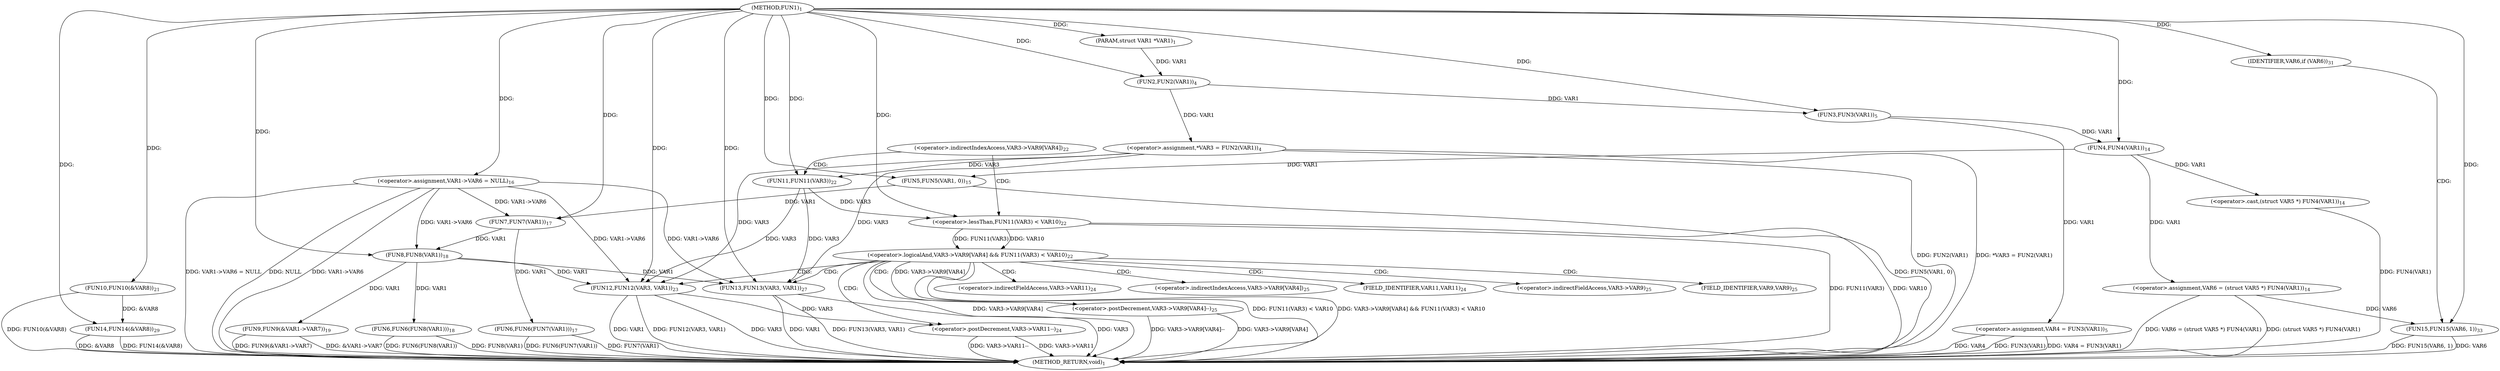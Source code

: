 digraph "FUN1" {  
"8" [label = <(METHOD,FUN1)<SUB>1</SUB>> ]
"89" [label = <(METHOD_RETURN,void)<SUB>1</SUB>> ]
"9" [label = <(PARAM,struct VAR1 *VAR1)<SUB>1</SUB>> ]
"12" [label = <(&lt;operator&gt;.assignment,*VAR3 = FUN2(VAR1))<SUB>4</SUB>> ]
"17" [label = <(&lt;operator&gt;.assignment,VAR4 = FUN3(VAR1))<SUB>5</SUB>> ]
"22" [label = <(&lt;operator&gt;.assignment,VAR6 = (struct VAR5 *) FUN4(VAR1))<SUB>14</SUB>> ]
"28" [label = <(FUN5,FUN5(VAR1, 0))<SUB>15</SUB>> ]
"31" [label = <(&lt;operator&gt;.assignment,VAR1-&gt;VAR6 = NULL)<SUB>16</SUB>> ]
"36" [label = <(FUN6,FUN6(FUN7(VAR1)))<SUB>17</SUB>> ]
"39" [label = <(FUN6,FUN6(FUN8(VAR1)))<SUB>18</SUB>> ]
"42" [label = <(FUN9,FUN9(&amp;VAR1-&gt;VAR7))<SUB>19</SUB>> ]
"47" [label = <(FUN10,FUN10(&amp;VAR8))<SUB>21</SUB>> ]
"80" [label = <(FUN14,FUN14(&amp;VAR8))<SUB>29</SUB>> ]
"51" [label = <(&lt;operator&gt;.logicalAnd,VAR3-&gt;VAR9[VAR4] &amp;&amp; FUN11(VAR3) &lt; VAR10)<SUB>22</SUB>> ]
"84" [label = <(IDENTIFIER,VAR6,if (VAR6))<SUB>31</SUB>> ]
"14" [label = <(FUN2,FUN2(VAR1))<SUB>4</SUB>> ]
"19" [label = <(FUN3,FUN3(VAR1))<SUB>5</SUB>> ]
"24" [label = <(&lt;operator&gt;.cast,(struct VAR5 *) FUN4(VAR1))<SUB>14</SUB>> ]
"37" [label = <(FUN7,FUN7(VAR1))<SUB>17</SUB>> ]
"40" [label = <(FUN8,FUN8(VAR1))<SUB>18</SUB>> ]
"62" [label = <(FUN12,FUN12(VAR3, VAR1))<SUB>23</SUB>> ]
"65" [label = <(&lt;operator&gt;.postDecrement,VAR3-&gt;VAR11--)<SUB>24</SUB>> ]
"69" [label = <(&lt;operator&gt;.postDecrement,VAR3-&gt;VAR9[VAR4]--)<SUB>25</SUB>> ]
"86" [label = <(FUN15,FUN15(VAR6, 1))<SUB>33</SUB>> ]
"26" [label = <(FUN4,FUN4(VAR1))<SUB>14</SUB>> ]
"57" [label = <(&lt;operator&gt;.lessThan,FUN11(VAR3) &lt; VAR10)<SUB>22</SUB>> ]
"77" [label = <(FUN13,FUN13(VAR3, VAR1))<SUB>27</SUB>> ]
"58" [label = <(FUN11,FUN11(VAR3))<SUB>22</SUB>> ]
"52" [label = <(&lt;operator&gt;.indirectIndexAccess,VAR3-&gt;VAR9[VAR4])<SUB>22</SUB>> ]
"66" [label = <(&lt;operator&gt;.indirectFieldAccess,VAR3-&gt;VAR11)<SUB>24</SUB>> ]
"70" [label = <(&lt;operator&gt;.indirectIndexAccess,VAR3-&gt;VAR9[VAR4])<SUB>25</SUB>> ]
"68" [label = <(FIELD_IDENTIFIER,VAR11,VAR11)<SUB>24</SUB>> ]
"71" [label = <(&lt;operator&gt;.indirectFieldAccess,VAR3-&gt;VAR9)<SUB>25</SUB>> ]
"73" [label = <(FIELD_IDENTIFIER,VAR9,VAR9)<SUB>25</SUB>> ]
  "12" -> "89"  [ label = "DDG: FUN2(VAR1)"] 
  "12" -> "89"  [ label = "DDG: *VAR3 = FUN2(VAR1)"] 
  "17" -> "89"  [ label = "DDG: VAR4"] 
  "17" -> "89"  [ label = "DDG: FUN3(VAR1)"] 
  "17" -> "89"  [ label = "DDG: VAR4 = FUN3(VAR1)"] 
  "24" -> "89"  [ label = "DDG: FUN4(VAR1)"] 
  "22" -> "89"  [ label = "DDG: (struct VAR5 *) FUN4(VAR1)"] 
  "22" -> "89"  [ label = "DDG: VAR6 = (struct VAR5 *) FUN4(VAR1)"] 
  "28" -> "89"  [ label = "DDG: FUN5(VAR1, 0)"] 
  "31" -> "89"  [ label = "DDG: VAR1-&gt;VAR6"] 
  "31" -> "89"  [ label = "DDG: VAR1-&gt;VAR6 = NULL"] 
  "36" -> "89"  [ label = "DDG: FUN7(VAR1)"] 
  "36" -> "89"  [ label = "DDG: FUN6(FUN7(VAR1))"] 
  "39" -> "89"  [ label = "DDG: FUN8(VAR1)"] 
  "39" -> "89"  [ label = "DDG: FUN6(FUN8(VAR1))"] 
  "42" -> "89"  [ label = "DDG: &amp;VAR1-&gt;VAR7"] 
  "42" -> "89"  [ label = "DDG: FUN9(&amp;VAR1-&gt;VAR7)"] 
  "47" -> "89"  [ label = "DDG: FUN10(&amp;VAR8)"] 
  "51" -> "89"  [ label = "DDG: VAR3-&gt;VAR9[VAR4]"] 
  "57" -> "89"  [ label = "DDG: FUN11(VAR3)"] 
  "51" -> "89"  [ label = "DDG: FUN11(VAR3) &lt; VAR10"] 
  "51" -> "89"  [ label = "DDG: VAR3-&gt;VAR9[VAR4] &amp;&amp; FUN11(VAR3) &lt; VAR10"] 
  "77" -> "89"  [ label = "DDG: VAR3"] 
  "77" -> "89"  [ label = "DDG: VAR1"] 
  "77" -> "89"  [ label = "DDG: FUN13(VAR3, VAR1)"] 
  "62" -> "89"  [ label = "DDG: VAR3"] 
  "62" -> "89"  [ label = "DDG: VAR1"] 
  "62" -> "89"  [ label = "DDG: FUN12(VAR3, VAR1)"] 
  "65" -> "89"  [ label = "DDG: VAR3-&gt;VAR11"] 
  "65" -> "89"  [ label = "DDG: VAR3-&gt;VAR11--"] 
  "69" -> "89"  [ label = "DDG: VAR3-&gt;VAR9[VAR4]"] 
  "69" -> "89"  [ label = "DDG: VAR3-&gt;VAR9[VAR4]--"] 
  "80" -> "89"  [ label = "DDG: &amp;VAR8"] 
  "80" -> "89"  [ label = "DDG: FUN14(&amp;VAR8)"] 
  "86" -> "89"  [ label = "DDG: VAR6"] 
  "86" -> "89"  [ label = "DDG: FUN15(VAR6, 1)"] 
  "57" -> "89"  [ label = "DDG: VAR10"] 
  "31" -> "89"  [ label = "DDG: NULL"] 
  "8" -> "9"  [ label = "DDG: "] 
  "14" -> "12"  [ label = "DDG: VAR1"] 
  "19" -> "17"  [ label = "DDG: VAR1"] 
  "26" -> "22"  [ label = "DDG: VAR1"] 
  "8" -> "31"  [ label = "DDG: "] 
  "26" -> "28"  [ label = "DDG: VAR1"] 
  "8" -> "28"  [ label = "DDG: "] 
  "37" -> "36"  [ label = "DDG: VAR1"] 
  "40" -> "39"  [ label = "DDG: VAR1"] 
  "40" -> "42"  [ label = "DDG: VAR1"] 
  "8" -> "47"  [ label = "DDG: "] 
  "47" -> "80"  [ label = "DDG: &amp;VAR8"] 
  "8" -> "80"  [ label = "DDG: "] 
  "8" -> "84"  [ label = "DDG: "] 
  "9" -> "14"  [ label = "DDG: VAR1"] 
  "8" -> "14"  [ label = "DDG: "] 
  "14" -> "19"  [ label = "DDG: VAR1"] 
  "8" -> "19"  [ label = "DDG: "] 
  "26" -> "24"  [ label = "DDG: VAR1"] 
  "28" -> "37"  [ label = "DDG: VAR1"] 
  "31" -> "37"  [ label = "DDG: VAR1-&gt;VAR6"] 
  "8" -> "37"  [ label = "DDG: "] 
  "31" -> "40"  [ label = "DDG: VAR1-&gt;VAR6"] 
  "37" -> "40"  [ label = "DDG: VAR1"] 
  "8" -> "40"  [ label = "DDG: "] 
  "57" -> "51"  [ label = "DDG: FUN11(VAR3)"] 
  "57" -> "51"  [ label = "DDG: VAR10"] 
  "19" -> "26"  [ label = "DDG: VAR1"] 
  "8" -> "26"  [ label = "DDG: "] 
  "58" -> "57"  [ label = "DDG: VAR3"] 
  "8" -> "57"  [ label = "DDG: "] 
  "12" -> "62"  [ label = "DDG: VAR3"] 
  "58" -> "62"  [ label = "DDG: VAR3"] 
  "8" -> "62"  [ label = "DDG: "] 
  "31" -> "62"  [ label = "DDG: VAR1-&gt;VAR6"] 
  "40" -> "62"  [ label = "DDG: VAR1"] 
  "62" -> "65"  [ label = "DDG: VAR3"] 
  "51" -> "69"  [ label = "DDG: VAR3-&gt;VAR9[VAR4]"] 
  "22" -> "86"  [ label = "DDG: VAR6"] 
  "8" -> "86"  [ label = "DDG: "] 
  "12" -> "58"  [ label = "DDG: VAR3"] 
  "8" -> "58"  [ label = "DDG: "] 
  "12" -> "77"  [ label = "DDG: VAR3"] 
  "58" -> "77"  [ label = "DDG: VAR3"] 
  "8" -> "77"  [ label = "DDG: "] 
  "31" -> "77"  [ label = "DDG: VAR1-&gt;VAR6"] 
  "40" -> "77"  [ label = "DDG: VAR1"] 
  "51" -> "68"  [ label = "CDG: "] 
  "51" -> "73"  [ label = "CDG: "] 
  "51" -> "77"  [ label = "CDG: "] 
  "51" -> "65"  [ label = "CDG: "] 
  "51" -> "66"  [ label = "CDG: "] 
  "51" -> "71"  [ label = "CDG: "] 
  "51" -> "69"  [ label = "CDG: "] 
  "51" -> "70"  [ label = "CDG: "] 
  "51" -> "62"  [ label = "CDG: "] 
  "84" -> "86"  [ label = "CDG: "] 
  "52" -> "58"  [ label = "CDG: "] 
  "52" -> "57"  [ label = "CDG: "] 
}
